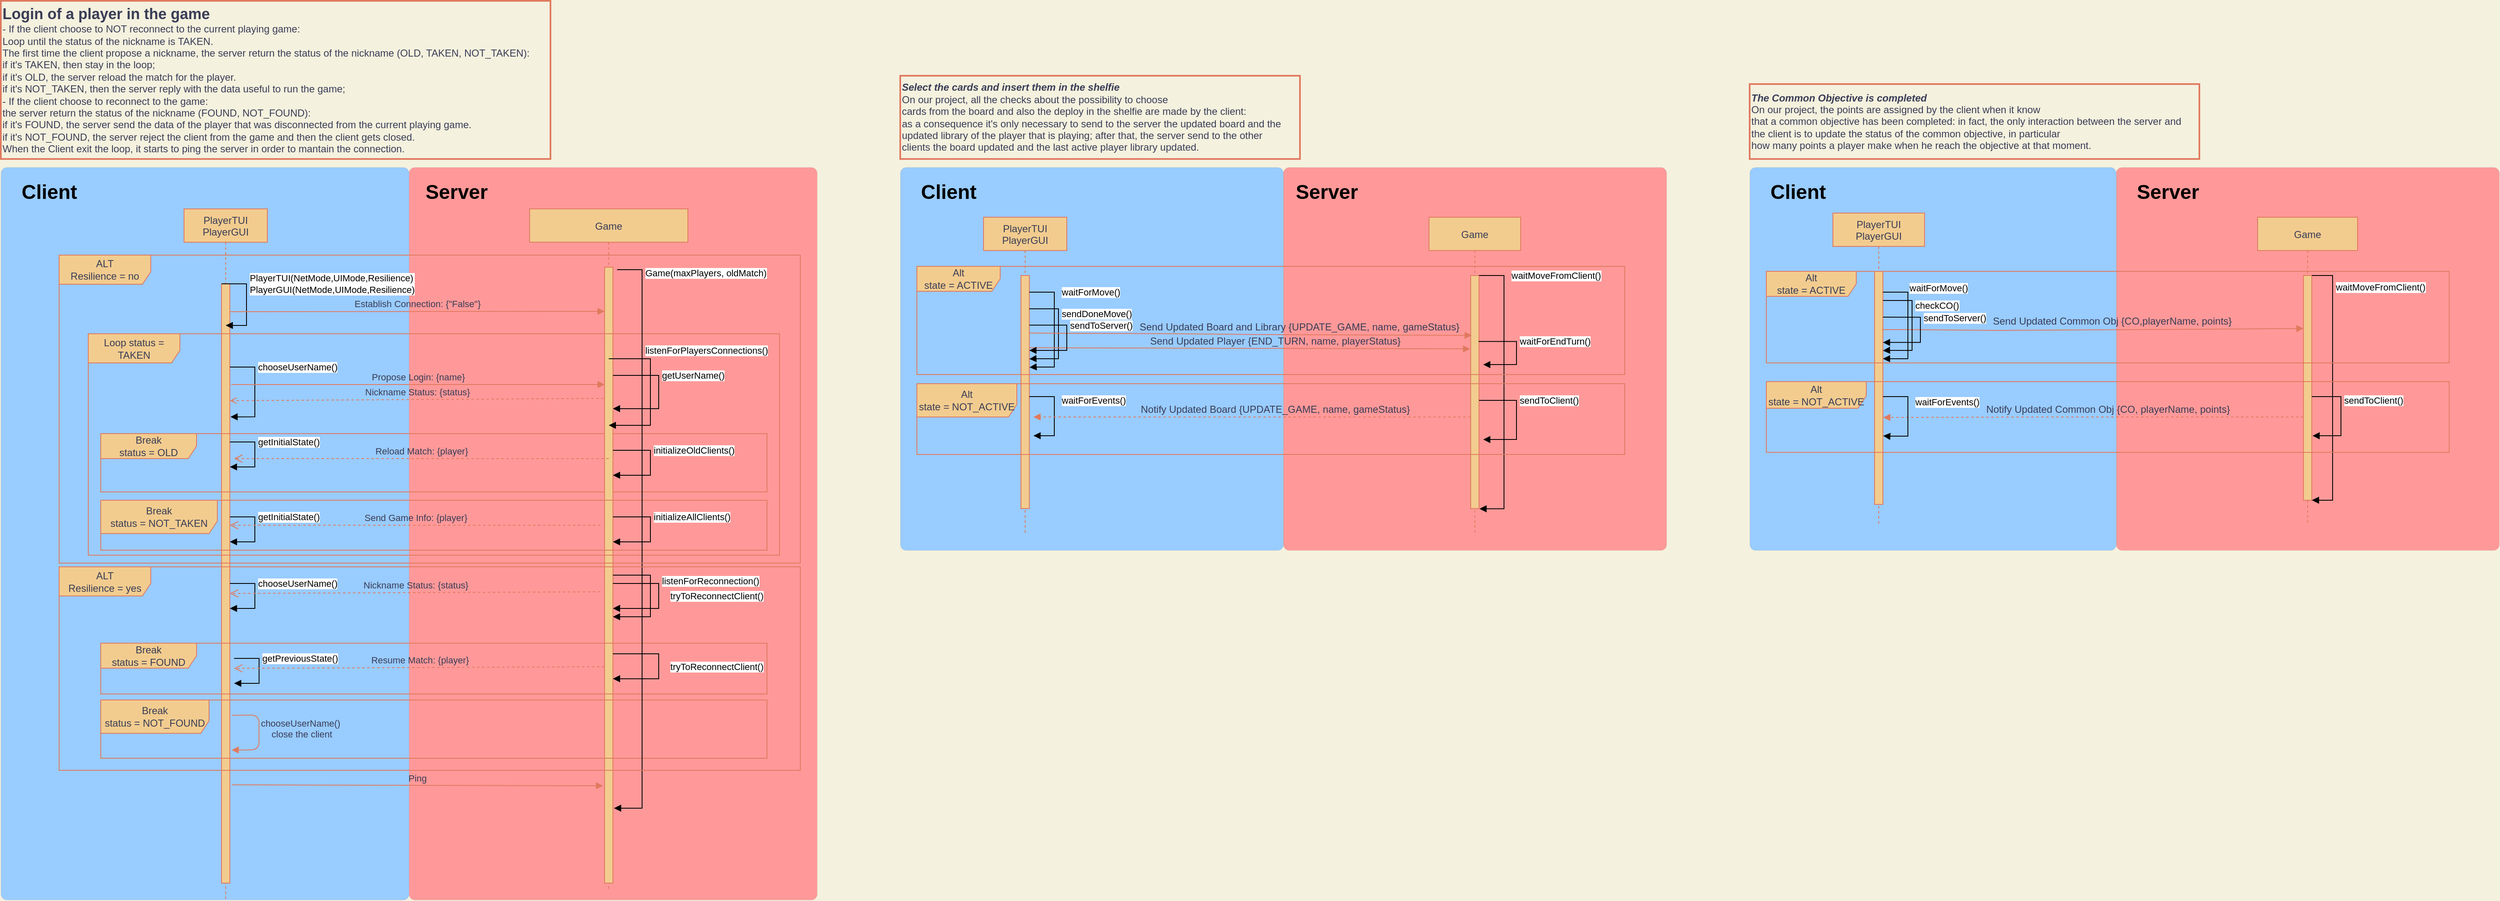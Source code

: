 <mxfile version="20.8.16" type="device"><diagram id="kgpKYQtTHZ0yAKxKKP6v" name="Page-1"><mxGraphModel dx="2836" dy="1667" grid="1" gridSize="10" guides="1" tooltips="1" connect="1" arrows="1" fold="1" page="1" pageScale="1" pageWidth="2000" pageHeight="1100" background="#F4F1DE" math="0" shadow="0"><root><mxCell id="0"/><mxCell id="1" parent="0"/><mxCell id="DIKwTeZklD__tIboTvKU-44" value="" style="rounded=1;whiteSpace=wrap;html=1;absoluteArcSize=1;arcSize=14;strokeWidth=0;fillColor=#FF9999;" parent="1" vertex="1"><mxGeometry x="2580" y="210" width="460" height="460" as="geometry"/></mxCell><mxCell id="DIKwTeZklD__tIboTvKU-43" value="" style="rounded=1;whiteSpace=wrap;html=1;absoluteArcSize=1;arcSize=14;strokeWidth=0;fillColor=#99CCFF;" parent="1" vertex="1"><mxGeometry x="2140" y="210" width="440" height="460" as="geometry"/></mxCell><mxCell id="DIKwTeZklD__tIboTvKU-39" value="" style="rounded=1;whiteSpace=wrap;html=1;absoluteArcSize=1;arcSize=14;strokeWidth=0;fillColor=#99CCFF;" parent="1" vertex="1"><mxGeometry x="1120" y="210" width="460" height="460" as="geometry"/></mxCell><mxCell id="DIKwTeZklD__tIboTvKU-40" value="" style="rounded=1;whiteSpace=wrap;html=1;absoluteArcSize=1;arcSize=14;strokeWidth=0;fillColor=#FF9999;" parent="1" vertex="1"><mxGeometry x="1580" y="210" width="460" height="460" as="geometry"/></mxCell><mxCell id="DIKwTeZklD__tIboTvKU-20" value="" style="rounded=1;whiteSpace=wrap;html=1;absoluteArcSize=1;arcSize=14;strokeWidth=0;fillColor=#FF9999;" parent="1" vertex="1"><mxGeometry x="530" y="210" width="490" height="880" as="geometry"/></mxCell><mxCell id="DIKwTeZklD__tIboTvKU-19" value="" style="rounded=1;whiteSpace=wrap;html=1;absoluteArcSize=1;arcSize=14;strokeWidth=0;fillColor=#99CCFF;" parent="1" vertex="1"><mxGeometry x="40" y="210" width="490" height="880" as="geometry"/></mxCell><mxCell id="3nuBFxr9cyL0pnOWT2aG-1" value="PlayerTUI&#10;PlayerGUI" style="shape=umlLifeline;perimeter=lifelinePerimeter;container=1;collapsible=0;recursiveResize=0;rounded=0;shadow=0;strokeWidth=1;labelBackgroundColor=none;fillColor=#F2CC8F;strokeColor=#E07A5F;fontColor=#393C56;" parent="1" vertex="1"><mxGeometry x="260" y="260" width="100" height="830" as="geometry"/></mxCell><mxCell id="3nuBFxr9cyL0pnOWT2aG-2" value="" style="points=[];perimeter=orthogonalPerimeter;rounded=0;shadow=0;strokeWidth=1;labelBackgroundColor=none;fillColor=#F2CC8F;strokeColor=#E07A5F;fontColor=#393C56;" parent="3nuBFxr9cyL0pnOWT2aG-1" vertex="1"><mxGeometry x="45" y="90" width="10" height="720" as="geometry"/></mxCell><mxCell id="DvWjEZ71yGDP0EpnaPY--21" value="PlayerTUI(NetMode,UIMode,Resilience)&lt;br&gt;PlayerGUI(NetMode,UIMode,Resilience)" style="edgeStyle=orthogonalEdgeStyle;html=1;align=left;spacingLeft=2;endArrow=block;rounded=0;" parent="3nuBFxr9cyL0pnOWT2aG-1" edge="1"><mxGeometry x="-0.428" relative="1" as="geometry"><mxPoint x="45" y="90" as="sourcePoint"/><Array as="points"><mxPoint x="45" y="90"/><mxPoint x="75" y="90"/><mxPoint x="75" y="140"/></Array><mxPoint x="50" y="140" as="targetPoint"/><mxPoint as="offset"/></mxGeometry></mxCell><mxCell id="DvWjEZ71yGDP0EpnaPY--23" value="chooseUserName()" style="edgeStyle=orthogonalEdgeStyle;html=1;align=left;spacingLeft=2;endArrow=block;rounded=0;entryX=1.077;entryY=0.222;entryDx=0;entryDy=0;entryPerimeter=0;" parent="3nuBFxr9cyL0pnOWT2aG-1" target="3nuBFxr9cyL0pnOWT2aG-2" edge="1"><mxGeometry x="-0.501" relative="1" as="geometry"><mxPoint x="55" y="190" as="sourcePoint"/><Array as="points"><mxPoint x="85" y="190"/><mxPoint x="85" y="250"/></Array><mxPoint x="60" y="210" as="targetPoint"/><mxPoint as="offset"/></mxGeometry></mxCell><mxCell id="DvWjEZ71yGDP0EpnaPY--28" value="getInitialState()" style="edgeStyle=orthogonalEdgeStyle;html=1;align=left;spacingLeft=2;endArrow=block;rounded=0;" parent="3nuBFxr9cyL0pnOWT2aG-1" edge="1"><mxGeometry x="-0.333" relative="1" as="geometry"><mxPoint x="55" y="280" as="sourcePoint"/><Array as="points"><mxPoint x="85" y="280"/><mxPoint x="85" y="310"/><mxPoint x="55" y="310"/></Array><mxPoint x="55" y="310" as="targetPoint"/><mxPoint as="offset"/></mxGeometry></mxCell><mxCell id="DvWjEZ71yGDP0EpnaPY--29" value="getInitialState()" style="edgeStyle=orthogonalEdgeStyle;html=1;align=left;spacingLeft=2;endArrow=block;rounded=0;" parent="3nuBFxr9cyL0pnOWT2aG-1" edge="1"><mxGeometry x="-0.333" relative="1" as="geometry"><mxPoint x="55" y="370" as="sourcePoint"/><Array as="points"><mxPoint x="85" y="370"/><mxPoint x="85" y="400"/><mxPoint x="55" y="400"/></Array><mxPoint x="55" y="400" as="targetPoint"/><mxPoint as="offset"/></mxGeometry></mxCell><mxCell id="DvWjEZ71yGDP0EpnaPY--30" value="chooseUserName()" style="edgeStyle=orthogonalEdgeStyle;html=1;align=left;spacingLeft=2;endArrow=block;rounded=0;" parent="3nuBFxr9cyL0pnOWT2aG-1" edge="1"><mxGeometry x="-0.333" relative="1" as="geometry"><mxPoint x="55.04" y="450" as="sourcePoint"/><Array as="points"><mxPoint x="85.04" y="450"/><mxPoint x="85.04" y="480"/><mxPoint x="55.04" y="480"/></Array><mxPoint x="55.04" y="480" as="targetPoint"/><mxPoint as="offset"/></mxGeometry></mxCell><mxCell id="DIKwTeZklD__tIboTvKU-37" value="chooseUserName()&#10; close the client" style="verticalAlign=bottom;endArrow=block;shadow=0;strokeWidth=1;labelBackgroundColor=none;strokeColor=#E07A5F;fontColor=#393C56;entryX=1.213;entryY=0.778;entryDx=0;entryDy=0;entryPerimeter=0;exitX=1.267;exitY=0.72;exitDx=0;exitDy=0;exitPerimeter=0;" parent="3nuBFxr9cyL0pnOWT2aG-1" source="3nuBFxr9cyL0pnOWT2aG-2" target="3nuBFxr9cyL0pnOWT2aG-2" edge="1"><mxGeometry x="0.2" y="50" relative="1" as="geometry"><mxPoint x="55" y="560" as="sourcePoint"/><mxPoint x="505" y="560" as="targetPoint"/><Array as="points"><mxPoint x="90" y="608"/><mxPoint x="90" y="650"/></Array><mxPoint as="offset"/></mxGeometry></mxCell><mxCell id="piRzlWC6sFXSqPDnS5Rc-24" value="getPreviousState()" style="edgeStyle=orthogonalEdgeStyle;html=1;align=left;spacingLeft=2;endArrow=block;rounded=0;" edge="1" parent="3nuBFxr9cyL0pnOWT2aG-1"><mxGeometry x="-0.333" relative="1" as="geometry"><mxPoint x="60.08" y="540" as="sourcePoint"/><Array as="points"><mxPoint x="90.08" y="540"/><mxPoint x="90.08" y="570"/><mxPoint x="60.08" y="570"/></Array><mxPoint x="60.08" y="570" as="targetPoint"/><mxPoint as="offset"/></mxGeometry></mxCell><mxCell id="xd97Cj7OGT5LDfM5PxOL-36" value="Break&lt;br&gt;status = OLD" style="shape=umlFrame;whiteSpace=wrap;html=1;fillStyle=auto;fillColor=#F2CC8F;width=115;height=30;swimlaneFillColor=none;labelBackgroundColor=none;strokeColor=#E07A5F;fontColor=#393C56;" parent="1" vertex="1"><mxGeometry x="160" y="530" width="800" height="70" as="geometry"/></mxCell><mxCell id="3nuBFxr9cyL0pnOWT2aG-5" value="Game" style="shape=umlLifeline;perimeter=lifelinePerimeter;container=1;collapsible=0;recursiveResize=0;rounded=0;shadow=0;strokeWidth=1;labelBackgroundColor=none;fillColor=#F2CC8F;strokeColor=#E07A5F;fontColor=#393C56;" parent="1" vertex="1"><mxGeometry x="675" y="260" width="190" height="820" as="geometry"/></mxCell><mxCell id="3nuBFxr9cyL0pnOWT2aG-6" value="" style="points=[];perimeter=orthogonalPerimeter;rounded=0;shadow=0;strokeWidth=1;labelBackgroundColor=none;fillColor=#F2CC8F;strokeColor=#E07A5F;fontColor=#393C56;" parent="3nuBFxr9cyL0pnOWT2aG-5" vertex="1"><mxGeometry x="90" y="70" width="10" height="740" as="geometry"/></mxCell><mxCell id="DvWjEZ71yGDP0EpnaPY--26" value="getUserName()" style="edgeStyle=orthogonalEdgeStyle;html=1;align=left;spacingLeft=2;endArrow=block;rounded=0;entryX=1;entryY=0.286;entryDx=0;entryDy=0;entryPerimeter=0;" parent="3nuBFxr9cyL0pnOWT2aG-5" edge="1"><mxGeometry x="-0.267" relative="1" as="geometry"><mxPoint x="100" y="200" as="sourcePoint"/><Array as="points"><mxPoint x="155" y="200"/><mxPoint x="155" y="240"/></Array><mxPoint x="100" y="239.95" as="targetPoint"/><mxPoint as="offset"/></mxGeometry></mxCell><mxCell id="DvWjEZ71yGDP0EpnaPY--32" value="initializeOldClients()" style="edgeStyle=orthogonalEdgeStyle;html=1;align=left;spacingLeft=2;endArrow=block;rounded=0;" parent="3nuBFxr9cyL0pnOWT2aG-5" edge="1"><mxGeometry x="-0.25" relative="1" as="geometry"><mxPoint x="100" y="290" as="sourcePoint"/><Array as="points"><mxPoint x="145" y="290"/><mxPoint x="145" y="320"/></Array><mxPoint x="100" y="320" as="targetPoint"/><mxPoint as="offset"/></mxGeometry></mxCell><mxCell id="DvWjEZ71yGDP0EpnaPY--33" value="initializeAllClients()" style="edgeStyle=orthogonalEdgeStyle;html=1;align=left;spacingLeft=2;endArrow=block;rounded=0;" parent="3nuBFxr9cyL0pnOWT2aG-5" edge="1"><mxGeometry x="-0.25" relative="1" as="geometry"><mxPoint x="100.0" y="370" as="sourcePoint"/><Array as="points"><mxPoint x="145" y="370"/><mxPoint x="145" y="400"/></Array><mxPoint x="100.0" y="400" as="targetPoint"/><mxPoint as="offset"/></mxGeometry></mxCell><mxCell id="DvWjEZ71yGDP0EpnaPY--36" value="listenForReconnection()" style="edgeStyle=orthogonalEdgeStyle;html=1;align=left;spacingLeft=2;endArrow=block;rounded=0;" parent="3nuBFxr9cyL0pnOWT2aG-5" edge="1"><mxGeometry x="-0.267" y="10" relative="1" as="geometry"><mxPoint x="100" y="440" as="sourcePoint"/><Array as="points"><mxPoint x="100" y="440"/><mxPoint x="145" y="440"/><mxPoint x="145" y="490"/></Array><mxPoint x="100" y="490" as="targetPoint"/><mxPoint as="offset"/></mxGeometry></mxCell><mxCell id="DvWjEZ71yGDP0EpnaPY--37" value="tryToReconnectClient()" style="edgeStyle=orthogonalEdgeStyle;html=1;align=left;spacingLeft=2;endArrow=block;rounded=0;entryX=1;entryY=0.286;entryDx=0;entryDy=0;entryPerimeter=0;" parent="3nuBFxr9cyL0pnOWT2aG-5" edge="1"><mxGeometry x="-0.0" y="10" relative="1" as="geometry"><mxPoint x="100" y="450" as="sourcePoint"/><Array as="points"><mxPoint x="100" y="450"/><mxPoint x="155" y="450"/><mxPoint x="155" y="480"/></Array><mxPoint x="100.0" y="479.95" as="targetPoint"/><mxPoint as="offset"/></mxGeometry></mxCell><mxCell id="xd97Cj7OGT5LDfM5PxOL-41" value="Send Game Info: {player}" style="html=1;verticalAlign=bottom;endArrow=open;dashed=1;endSize=8;rounded=0;labelBackgroundColor=none;strokeColor=#E07A5F;fontColor=#393C56;" parent="1" target="3nuBFxr9cyL0pnOWT2aG-2" edge="1"><mxGeometry x="-0.001" relative="1" as="geometry"><mxPoint x="760" y="640" as="sourcePoint"/><mxPoint x="320" y="640" as="targetPoint"/><mxPoint as="offset"/></mxGeometry></mxCell><mxCell id="xd97Cj7OGT5LDfM5PxOL-49" value="PlayerTUI&#10;PlayerGUI" style="shape=umlLifeline;perimeter=lifelinePerimeter;container=1;collapsible=0;recursiveResize=0;rounded=0;shadow=0;strokeWidth=1;labelBackgroundColor=none;fillColor=#F2CC8F;strokeColor=#E07A5F;fontColor=#393C56;" parent="1" vertex="1"><mxGeometry x="1220" y="270" width="100" height="380" as="geometry"/></mxCell><mxCell id="12" value="" style="points=[];perimeter=orthogonalPerimeter;rounded=0;shadow=0;strokeWidth=1;labelBackgroundColor=none;fillColor=#F2CC8F;strokeColor=#E07A5F;fontColor=#393C56;" parent="xd97Cj7OGT5LDfM5PxOL-49" vertex="1"><mxGeometry x="45" y="70" width="10" height="280" as="geometry"/></mxCell><mxCell id="DvWjEZ71yGDP0EpnaPY--43" value="waitForMove()" style="edgeStyle=orthogonalEdgeStyle;html=1;align=left;spacingLeft=2;endArrow=block;rounded=0;entryX=1.023;entryY=0.394;entryDx=0;entryDy=0;entryPerimeter=0;" parent="xd97Cj7OGT5LDfM5PxOL-49" target="12" edge="1"><mxGeometry x="-0.599" y="5" relative="1" as="geometry"><mxPoint x="55" y="90" as="sourcePoint"/><Array as="points"><mxPoint x="85" y="90"/><mxPoint x="85" y="180"/><mxPoint x="60" y="180"/></Array><mxPoint x="60" y="160" as="targetPoint"/><mxPoint as="offset"/></mxGeometry></mxCell><mxCell id="DvWjEZ71yGDP0EpnaPY--47" value="sendDoneMove()" style="edgeStyle=orthogonalEdgeStyle;html=1;align=left;spacingLeft=2;endArrow=block;rounded=0;entryX=1;entryY=0.358;entryDx=0;entryDy=0;entryPerimeter=0;" parent="xd97Cj7OGT5LDfM5PxOL-49" target="12" edge="1"><mxGeometry x="-0.375" relative="1" as="geometry"><mxPoint x="55" y="110.0" as="sourcePoint"/><Array as="points"><mxPoint x="90" y="110"/><mxPoint x="90" y="170"/><mxPoint x="60" y="170"/></Array><mxPoint x="60" y="157" as="targetPoint"/><mxPoint as="offset"/></mxGeometry></mxCell><mxCell id="DvWjEZ71yGDP0EpnaPY--44" value="waitForEvents()" style="edgeStyle=orthogonalEdgeStyle;html=1;align=left;spacingLeft=2;endArrow=block;rounded=0;" parent="xd97Cj7OGT5LDfM5PxOL-49" edge="1"><mxGeometry x="-0.323" y="5" relative="1" as="geometry"><mxPoint x="55" y="215.5" as="sourcePoint"/><Array as="points"><mxPoint x="85" y="215.5"/><mxPoint x="85" y="262.5"/><mxPoint x="60" y="262.5"/></Array><mxPoint x="60" y="262.5" as="targetPoint"/><mxPoint as="offset"/></mxGeometry></mxCell><mxCell id="xd97Cj7OGT5LDfM5PxOL-52" value="Game" style="shape=umlLifeline;perimeter=lifelinePerimeter;container=1;collapsible=0;recursiveResize=0;rounded=0;shadow=0;strokeWidth=1;labelBackgroundColor=none;fillColor=#F2CC8F;strokeColor=#E07A5F;fontColor=#393C56;" parent="1" vertex="1"><mxGeometry x="1755" y="270" width="110" height="380" as="geometry"/></mxCell><mxCell id="15" value="" style="points=[];perimeter=orthogonalPerimeter;rounded=0;shadow=0;strokeWidth=1;labelBackgroundColor=none;fillColor=#F2CC8F;strokeColor=#E07A5F;fontColor=#393C56;" parent="xd97Cj7OGT5LDfM5PxOL-52" vertex="1"><mxGeometry x="50" y="70" width="10" height="280" as="geometry"/></mxCell><mxCell id="DvWjEZ71yGDP0EpnaPY--45" value="waitMoveFromClient()" style="edgeStyle=orthogonalEdgeStyle;html=1;align=left;spacingLeft=2;endArrow=block;rounded=0;entryX=1.052;entryY=1.001;entryDx=0;entryDy=0;entryPerimeter=0;" parent="xd97Cj7OGT5LDfM5PxOL-52" target="15" edge="1"><mxGeometry x="-0.823" y="5" relative="1" as="geometry"><mxPoint x="60" y="70" as="sourcePoint"/><Array as="points"><mxPoint x="90" y="70"/><mxPoint x="90" y="350"/></Array><mxPoint x="65" y="160" as="targetPoint"/><mxPoint as="offset"/></mxGeometry></mxCell><mxCell id="DvWjEZ71yGDP0EpnaPY--46" value="sendToClient()" style="edgeStyle=orthogonalEdgeStyle;html=1;align=left;spacingLeft=2;endArrow=block;rounded=0;" parent="xd97Cj7OGT5LDfM5PxOL-52" edge="1"><mxGeometry x="-0.318" relative="1" as="geometry"><mxPoint x="60" y="220.02" as="sourcePoint"/><Array as="points"><mxPoint x="105" y="220"/><mxPoint x="105" y="267"/></Array><mxPoint x="65" y="267.02" as="targetPoint"/><mxPoint as="offset"/></mxGeometry></mxCell><mxCell id="DvWjEZ71yGDP0EpnaPY--51" value="waitForEndTurn()" style="edgeStyle=orthogonalEdgeStyle;html=1;align=left;spacingLeft=2;endArrow=block;rounded=0;exitX=0.941;exitY=0.283;exitDx=0;exitDy=0;exitPerimeter=0;" parent="xd97Cj7OGT5LDfM5PxOL-52" source="15" edge="1"><mxGeometry x="-0.196" relative="1" as="geometry"><mxPoint x="60" y="130.02" as="sourcePoint"/><Array as="points"><mxPoint x="105" y="149"/><mxPoint x="105" y="177"/></Array><mxPoint x="65" y="177.02" as="targetPoint"/><mxPoint as="offset"/></mxGeometry></mxCell><mxCell id="xd97Cj7OGT5LDfM5PxOL-73" value="PlayerTUI&#10;PlayerGUI" style="shape=umlLifeline;perimeter=lifelinePerimeter;container=1;collapsible=0;recursiveResize=0;rounded=0;shadow=0;strokeWidth=1;labelBackgroundColor=none;fillColor=#F2CC8F;strokeColor=#E07A5F;fontColor=#393C56;size=40;" parent="1" vertex="1"><mxGeometry x="2240" y="265" width="110" height="375" as="geometry"/></mxCell><mxCell id="xd97Cj7OGT5LDfM5PxOL-74" value="" style="points=[];perimeter=orthogonalPerimeter;rounded=0;shadow=0;strokeWidth=1;labelBackgroundColor=none;fillColor=#F2CC8F;strokeColor=#E07A5F;fontColor=#393C56;" parent="xd97Cj7OGT5LDfM5PxOL-73" vertex="1"><mxGeometry x="50" y="70" width="10" height="280" as="geometry"/></mxCell><mxCell id="WfIC341H3JlA9D3DnRTq-14" value="" style="verticalAlign=bottom;endArrow=block;shadow=0;strokeWidth=1;labelBackgroundColor=none;strokeColor=#E07A5F;fontColor=#393C56;entryX=0;entryY=0.236;entryDx=0;entryDy=0;entryPerimeter=0;" parent="xd97Cj7OGT5LDfM5PxOL-73" target="xd97Cj7OGT5LDfM5PxOL-76" edge="1"><mxGeometry x="-0.009" y="-30" relative="1" as="geometry"><mxPoint x="59" y="140" as="sourcePoint"/><mxPoint x="360" y="141" as="targetPoint"/><Array as="points"><mxPoint x="94" y="140"/><mxPoint x="194" y="141"/></Array><mxPoint as="offset"/></mxGeometry></mxCell><mxCell id="DvWjEZ71yGDP0EpnaPY--53" value="waitForMove()" style="edgeStyle=orthogonalEdgeStyle;html=1;align=left;spacingLeft=2;endArrow=block;rounded=0;" parent="xd97Cj7OGT5LDfM5PxOL-73" edge="1"><mxGeometry x="-0.599" y="5" relative="1" as="geometry"><mxPoint x="60" y="95.0" as="sourcePoint"/><Array as="points"><mxPoint x="90" y="95"/><mxPoint x="90" y="175"/><mxPoint x="60" y="175"/></Array><mxPoint x="60" y="175" as="targetPoint"/><mxPoint as="offset"/></mxGeometry></mxCell><mxCell id="DvWjEZ71yGDP0EpnaPY--54" value="checkCO()" style="edgeStyle=orthogonalEdgeStyle;html=1;align=left;spacingLeft=2;endArrow=block;rounded=0;entryX=1;entryY=0.358;entryDx=0;entryDy=0;entryPerimeter=0;" parent="xd97Cj7OGT5LDfM5PxOL-73" edge="1"><mxGeometry x="-0.375" relative="1" as="geometry"><mxPoint x="60" y="105.0" as="sourcePoint"/><Array as="points"><mxPoint x="95" y="105"/><mxPoint x="95" y="165"/><mxPoint x="65" y="165"/></Array><mxPoint x="60" y="165.24" as="targetPoint"/><mxPoint as="offset"/></mxGeometry></mxCell><mxCell id="xd97Cj7OGT5LDfM5PxOL-75" value="Game" style="shape=umlLifeline;perimeter=lifelinePerimeter;container=1;collapsible=0;recursiveResize=0;rounded=0;shadow=0;strokeWidth=1;labelBackgroundColor=none;fillColor=#F2CC8F;strokeColor=#E07A5F;fontColor=#393C56;" parent="1" vertex="1"><mxGeometry x="2750" y="270" width="120" height="370" as="geometry"/></mxCell><mxCell id="xd97Cj7OGT5LDfM5PxOL-76" value="" style="points=[];perimeter=orthogonalPerimeter;rounded=0;shadow=0;strokeWidth=1;labelBackgroundColor=none;fillColor=#F2CC8F;strokeColor=#E07A5F;fontColor=#393C56;" parent="xd97Cj7OGT5LDfM5PxOL-75" vertex="1"><mxGeometry x="55" y="70" width="10" height="270" as="geometry"/></mxCell><mxCell id="DvWjEZ71yGDP0EpnaPY--58" value="sendToClient()" style="edgeStyle=orthogonalEdgeStyle;html=1;align=left;spacingLeft=2;endArrow=block;rounded=0;entryX=1.086;entryY=0.713;entryDx=0;entryDy=0;entryPerimeter=0;" parent="xd97Cj7OGT5LDfM5PxOL-75" target="xd97Cj7OGT5LDfM5PxOL-76" edge="1"><mxGeometry x="-0.318" relative="1" as="geometry"><mxPoint x="65.0" y="215.52" as="sourcePoint"/><Array as="points"><mxPoint x="100" y="216"/><mxPoint x="100" y="262"/></Array><mxPoint x="70.0" y="262.52" as="targetPoint"/><mxPoint as="offset"/></mxGeometry></mxCell><mxCell id="DvWjEZ71yGDP0EpnaPY--56" value="waitMoveFromClient()" style="edgeStyle=orthogonalEdgeStyle;html=1;align=left;spacingLeft=2;endArrow=block;rounded=0;exitX=1.013;exitY=0;exitDx=0;exitDy=0;exitPerimeter=0;entryX=1.013;entryY=1;entryDx=0;entryDy=0;entryPerimeter=0;" parent="xd97Cj7OGT5LDfM5PxOL-75" source="xd97Cj7OGT5LDfM5PxOL-76" target="xd97Cj7OGT5LDfM5PxOL-76" edge="1"><mxGeometry x="-0.758" relative="1" as="geometry"><mxPoint x="70" y="70.0" as="sourcePoint"/><Array as="points"><mxPoint x="90" y="70"/><mxPoint x="90" y="340"/></Array><mxPoint x="70" y="340" as="targetPoint"/><mxPoint as="offset"/></mxGeometry></mxCell><mxCell id="3" value="&lt;div style=&quot;&quot;&gt;&lt;div&gt;&lt;b&gt;&lt;font style=&quot;font-size: 18px;&quot;&gt;Login of a player in the game&lt;/font&gt;&lt;/b&gt;&lt;/div&gt;&lt;div&gt;- If the client choose to NOT reconnect to the current playing game:&lt;/div&gt;&lt;div&gt;&lt;span style=&quot;&quot;&gt;&#9;&lt;/span&gt;Loop until the status of the nickname is TAKEN.&lt;/div&gt;&lt;div&gt;&lt;span style=&quot;&quot;&gt;&#9;&lt;/span&gt;The first time the client propose a nickname, the server return the status of the nickname (OLD, TAKEN, NOT_TAKEN):&amp;nbsp;&lt;/div&gt;&lt;div&gt;&lt;span style=&quot;&quot;&gt;&#9;&lt;/span&gt;if it's TAKEN, then stay in the loop;&lt;/div&gt;&lt;div&gt;if it's OLD, the server reload the match for the player.&lt;br&gt;&lt;/div&gt;&lt;div&gt;&lt;span style=&quot;&quot;&gt;&#9;&lt;/span&gt;if it's NOT_TAKEN, then the server reply with the data useful to run the game;&amp;nbsp;&lt;/div&gt;&lt;div&gt;- If the client choose to reconnect to the game:&lt;br&gt;&lt;/div&gt;&lt;div&gt;the server return the status of the nickname (FOUND, NOT_FOUND):&amp;nbsp;&lt;br&gt;&lt;/div&gt;&lt;div&gt;&lt;span style=&quot;&quot;&gt;&#9;&lt;/span&gt;&lt;/div&gt;&lt;div&gt;if it's FOUND, the server send the data of the player that was disconnected from the current playing game.&lt;/div&gt;&lt;div&gt;if it's NOT_FOUND, the server reject the client from the game and then the client gets closed.&lt;/div&gt;&lt;div style=&quot;&quot;&gt;When the Client exit the loop, it starts to ping the server in order to mantain the connection.&lt;/div&gt;&lt;/div&gt;" style="text;html=1;align=left;verticalAlign=middle;resizable=0;points=[];autosize=1;strokeColor=#E07A5F;fillColor=none;strokeWidth=2;labelBackgroundColor=none;fontColor=#393C56;" parent="1" vertex="1"><mxGeometry x="40" y="10" width="660" height="190" as="geometry"/></mxCell><mxCell id="10" value="&lt;div&gt;&lt;b&gt;&lt;i&gt;Select the cards and insert them in the shelfie&lt;/i&gt;&lt;/b&gt;&lt;/div&gt;&lt;div&gt;On our project, all the checks about the possibility to choose&amp;nbsp;&lt;/div&gt;&lt;div style=&quot;&quot;&gt;cards from the board and also the deploy in the shelfie are made by the client:&amp;nbsp;&lt;/div&gt;&lt;div&gt;as a consequence it's only necessary to send to the server the updated board and the&amp;nbsp;&lt;/div&gt;&lt;div&gt;updated library of the player that is playing; after that, the server send to the other&amp;nbsp;&lt;/div&gt;&lt;div&gt;clients the board updated and the last active player library updated.&lt;/div&gt;" style="text;html=1;align=left;verticalAlign=middle;resizable=0;points=[];autosize=1;strokeColor=#E07A5F;fillColor=none;strokeWidth=2;labelBackgroundColor=none;fontColor=#393C56;" parent="1" vertex="1"><mxGeometry x="1120" y="100" width="480" height="100" as="geometry"/></mxCell><mxCell id="11" value="&lt;div&gt;&lt;b&gt;&lt;i&gt;The Common Objective is completed&lt;/i&gt;&lt;/b&gt;&lt;/div&gt;&lt;div style=&quot;&quot;&gt;On our project, the points are assigned by the client when it know&amp;nbsp;&lt;/div&gt;&lt;div&gt;that a common objective has been completed: in fact, the only interaction between the server and&amp;nbsp;&lt;/div&gt;&lt;div&gt;the client is to update the status of the common objective, in particular&amp;nbsp;&lt;/div&gt;&lt;div&gt;how many points a player make when he reach the objective at that moment.&lt;/div&gt;" style="text;html=1;align=left;verticalAlign=middle;resizable=0;points=[];autosize=1;strokeColor=#E07A5F;fillColor=none;strokeWidth=2;labelBackgroundColor=none;fontColor=#393C56;" parent="1" vertex="1"><mxGeometry x="2140" y="110" width="540" height="90" as="geometry"/></mxCell><mxCell id="xd97Cj7OGT5LDfM5PxOL-46" value="Reload Match: {player}" style="html=1;verticalAlign=bottom;endArrow=open;dashed=1;endSize=8;rounded=0;labelBackgroundColor=none;strokeColor=#E07A5F;fontColor=#393C56;" parent="1" edge="1"><mxGeometry x="-0.001" relative="1" as="geometry"><mxPoint x="770" y="560" as="sourcePoint"/><mxPoint x="320" y="560" as="targetPoint"/><mxPoint as="offset"/></mxGeometry></mxCell><mxCell id="xd97Cj7OGT5LDfM5PxOL-19" value="Propose Login: {name}" style="html=1;verticalAlign=bottom;endArrow=block;rounded=0;labelBackgroundColor=none;strokeColor=#E07A5F;fontColor=#393C56;exitX=1.174;exitY=0.168;exitDx=0;exitDy=0;exitPerimeter=0;" parent="1" source="3nuBFxr9cyL0pnOWT2aG-2" target="3nuBFxr9cyL0pnOWT2aG-6" edge="1"><mxGeometry width="80" relative="1" as="geometry"><mxPoint x="425" y="450" as="sourcePoint"/><mxPoint x="510" y="450" as="targetPoint"/><mxPoint as="offset"/></mxGeometry></mxCell><mxCell id="WfIC341H3JlA9D3DnRTq-11" value="" style="verticalAlign=bottom;endArrow=block;shadow=0;strokeWidth=1;labelBackgroundColor=none;strokeColor=#E07A5F;fontColor=#393C56;dashed=1;entryX=1.033;entryY=0.627;entryDx=0;entryDy=0;entryPerimeter=0;" parent="1" source="xd97Cj7OGT5LDfM5PxOL-76" target="xd97Cj7OGT5LDfM5PxOL-74" edge="1"><mxGeometry x="1" y="-180" relative="1" as="geometry"><mxPoint x="2630" y="510" as="sourcePoint"/><mxPoint x="2420" y="510" as="targetPoint"/><Array as="points"><mxPoint x="2508" y="510"/></Array><mxPoint x="174" y="-131" as="offset"/></mxGeometry></mxCell><mxCell id="WfIC341H3JlA9D3DnRTq-16" value="Send Updated Common Obj {CO,playerName, points}" style="text;html=1;align=center;verticalAlign=middle;resizable=0;points=[];autosize=1;strokeColor=none;fillColor=none;fontColor=#393C56;" parent="1" vertex="1"><mxGeometry x="2420" y="380" width="310" height="30" as="geometry"/></mxCell><mxCell id="WfIC341H3JlA9D3DnRTq-13" value="Notify Updated Common Obj {CO, playerName, points}" style="text;html=1;align=center;verticalAlign=middle;resizable=0;points=[];autosize=1;strokeColor=none;fillColor=none;fontColor=#393C56;" parent="1" vertex="1"><mxGeometry x="2410" y="485.5" width="320" height="30" as="geometry"/></mxCell><mxCell id="WfIC341H3JlA9D3DnRTq-15" value="Alt&lt;br&gt;state = ACTIVE" style="shape=umlFrame;whiteSpace=wrap;html=1;strokeColor=#E07A5F;fontColor=#393C56;fillColor=#F2CC8F;width=108;height=30;" parent="1" vertex="1"><mxGeometry x="2160" y="335" width="820" height="110" as="geometry"/></mxCell><mxCell id="13" value="" style="verticalAlign=bottom;endArrow=block;shadow=0;strokeWidth=1;labelBackgroundColor=none;strokeColor=#E07A5F;fontColor=#393C56;exitX=1;exitY=0.247;exitDx=0;exitDy=0;exitPerimeter=0;entryX=0.133;entryY=0.257;entryDx=0;entryDy=0;entryPerimeter=0;" parent="1" source="12" target="15" edge="1"><mxGeometry x="-0.009" y="-30" relative="1" as="geometry"><mxPoint x="1419" y="410" as="sourcePoint"/><mxPoint x="1720" y="411" as="targetPoint"/><Array as="points"><mxPoint x="1454" y="410"/><mxPoint x="1554" y="411"/></Array><mxPoint as="offset"/></mxGeometry></mxCell><mxCell id="16" value="" style="verticalAlign=bottom;endArrow=block;shadow=0;strokeWidth=1;labelBackgroundColor=none;strokeColor=#E07A5F;fontColor=#393C56;dashed=1;entryX=1.5;entryY=0.607;entryDx=0;entryDy=0;entryPerimeter=0;" parent="1" source="15" target="12" edge="1"><mxGeometry x="1" y="-180" relative="1" as="geometry"><mxPoint x="1630" y="510" as="sourcePoint"/><mxPoint x="1420" y="510" as="targetPoint"/><Array as="points"><mxPoint x="1508" y="510"/></Array><mxPoint x="174" y="-131" as="offset"/></mxGeometry></mxCell><mxCell id="17" value="Send Updated Board and Library {UPDATE_GAME, name, gameStatus}" style="text;html=1;align=center;verticalAlign=middle;resizable=0;points=[];autosize=1;strokeColor=none;fillColor=none;fontColor=#393C56;" parent="1" vertex="1"><mxGeometry x="1394" y="387" width="410" height="30" as="geometry"/></mxCell><mxCell id="xd97Cj7OGT5LDfM5PxOL-17" value="Loop status = TAKEN" style="shape=umlFrame;whiteSpace=wrap;html=1;width=110;height=35;labelBackgroundColor=none;fillColor=#F2CC8F;strokeColor=#E07A5F;fontColor=#393C56;" parent="1" vertex="1"><mxGeometry x="145" y="410" width="830" height="266" as="geometry"/></mxCell><mxCell id="18" value="Notify Updated Board {UPDATE_GAME, name, gameStatus}" style="text;html=1;align=center;verticalAlign=middle;resizable=0;points=[];autosize=1;strokeColor=none;fillColor=none;fontColor=#393C56;" parent="1" vertex="1"><mxGeometry x="1395" y="485.5" width="350" height="30" as="geometry"/></mxCell><mxCell id="19" value="Alt&lt;br&gt;state = ACTIVE" style="shape=umlFrame;whiteSpace=wrap;html=1;strokeColor=#E07A5F;fontColor=#393C56;fillColor=#F2CC8F;width=100;height=30;" parent="1" vertex="1"><mxGeometry x="1140" y="329" width="850" height="130" as="geometry"/></mxCell><mxCell id="DIKwTeZklD__tIboTvKU-22" value="&lt;h1&gt;Client&lt;/h1&gt;" style="text;html=1;strokeColor=none;fillColor=none;spacing=5;spacingTop=-20;whiteSpace=wrap;overflow=hidden;rounded=0;" parent="1" vertex="1"><mxGeometry x="60" y="220" width="90" height="40" as="geometry"/></mxCell><mxCell id="DIKwTeZklD__tIboTvKU-23" value="&lt;h1&gt;Server&lt;/h1&gt;" style="text;html=1;strokeColor=none;fillColor=none;spacing=5;spacingTop=-20;whiteSpace=wrap;overflow=hidden;rounded=0;" parent="1" vertex="1"><mxGeometry x="545" y="220" width="90" height="40" as="geometry"/></mxCell><mxCell id="xd97Cj7OGT5LDfM5PxOL-20" value="Nickname Status: {status}" style="html=1;verticalAlign=bottom;endArrow=open;rounded=0;dashed=1;endFill=0;labelBackgroundColor=none;strokeColor=#E07A5F;fontColor=#393C56;entryX=1;entryY=0.195;entryDx=0;entryDy=0;entryPerimeter=0;exitX=-0.096;exitY=0.213;exitDx=0;exitDy=0;exitPerimeter=0;" parent="1" source="3nuBFxr9cyL0pnOWT2aG-6" target="3nuBFxr9cyL0pnOWT2aG-2" edge="1"><mxGeometry width="80" relative="1" as="geometry"><mxPoint x="610" y="480" as="sourcePoint"/><mxPoint x="545" y="480" as="targetPoint"/></mxGeometry></mxCell><mxCell id="xd97Cj7OGT5LDfM5PxOL-23" value="Break&lt;br&gt;status = NOT_TAKEN" style="shape=umlFrame;whiteSpace=wrap;html=1;width=140;height=40;labelBackgroundColor=none;fillColor=#F2CC8F;strokeColor=#E07A5F;fontColor=#393C56;" parent="1" vertex="1"><mxGeometry x="160" y="610" width="800" height="60" as="geometry"/></mxCell><mxCell id="xd97Cj7OGT5LDfM5PxOL-47" value="Ping" style="html=1;verticalAlign=bottom;endArrow=block;rounded=0;labelBackgroundColor=none;strokeColor=#E07A5F;fontColor=#393C56;exitX=1.222;exitY=0.836;exitDx=0;exitDy=0;exitPerimeter=0;entryX=-0.187;entryY=0.842;entryDx=0;entryDy=0;entryPerimeter=0;" parent="1" source="3nuBFxr9cyL0pnOWT2aG-2" target="3nuBFxr9cyL0pnOWT2aG-6" edge="1"><mxGeometry width="80" relative="1" as="geometry"><mxPoint x="315" y="730" as="sourcePoint"/><mxPoint x="760" y="849" as="targetPoint"/></mxGeometry></mxCell><mxCell id="DIKwTeZklD__tIboTvKU-26" value="Break&lt;br&gt;status = FOUND" style="shape=umlFrame;whiteSpace=wrap;html=1;fillStyle=auto;fillColor=#F2CC8F;width=115;height=30;swimlaneFillColor=none;labelBackgroundColor=none;strokeColor=#E07A5F;fontColor=#393C56;" parent="1" vertex="1"><mxGeometry x="160" y="781.75" width="800" height="61" as="geometry"/></mxCell><mxCell id="DIKwTeZklD__tIboTvKU-27" value="Nickname Status: {status}" style="html=1;verticalAlign=bottom;endArrow=open;dashed=1;endSize=8;rounded=0;exitX=-0.038;exitY=0.596;exitDx=0;exitDy=0;exitPerimeter=0;labelBackgroundColor=none;strokeColor=#E07A5F;fontColor=#393C56;entryX=0.14;entryY=0.714;entryDx=0;entryDy=0;entryPerimeter=0;" parent="1" edge="1"><mxGeometry x="-0.001" relative="1" as="geometry"><mxPoint x="759.82" y="720" as="sourcePoint"/><mxPoint x="315.0" y="721.98" as="targetPoint"/><mxPoint as="offset"/></mxGeometry></mxCell><mxCell id="DIKwTeZklD__tIboTvKU-29" value="Break&lt;br&gt;status = NOT_FOUND" style="shape=umlFrame;whiteSpace=wrap;html=1;fillStyle=auto;fillColor=#F2CC8F;width=130;height=40;swimlaneFillColor=none;labelBackgroundColor=none;strokeColor=#E07A5F;fontColor=#393C56;" parent="1" vertex="1"><mxGeometry x="160" y="850" width="800" height="70" as="geometry"/></mxCell><mxCell id="DIKwTeZklD__tIboTvKU-41" value="&lt;h1&gt;Client&lt;/h1&gt;" style="text;html=1;strokeColor=none;fillColor=none;spacing=5;spacingTop=-20;whiteSpace=wrap;overflow=hidden;rounded=0;" parent="1" vertex="1"><mxGeometry x="1140" y="220" width="90" height="40" as="geometry"/></mxCell><mxCell id="DIKwTeZklD__tIboTvKU-42" value="&lt;h1&gt;Server&lt;/h1&gt;" style="text;html=1;strokeColor=none;fillColor=none;spacing=5;spacingTop=-20;whiteSpace=wrap;overflow=hidden;rounded=0;" parent="1" vertex="1"><mxGeometry x="1590" y="220" width="90" height="40" as="geometry"/></mxCell><mxCell id="DIKwTeZklD__tIboTvKU-45" value="&lt;h1&gt;Client&lt;/h1&gt;" style="text;html=1;strokeColor=none;fillColor=none;spacing=5;spacingTop=-20;whiteSpace=wrap;overflow=hidden;rounded=0;" parent="1" vertex="1"><mxGeometry x="2160" y="220" width="90" height="40" as="geometry"/></mxCell><mxCell id="DIKwTeZklD__tIboTvKU-46" value="&lt;h1&gt;Server&lt;/h1&gt;" style="text;html=1;strokeColor=none;fillColor=none;spacing=5;spacingTop=-20;whiteSpace=wrap;overflow=hidden;rounded=0;" parent="1" vertex="1"><mxGeometry x="2600" y="220" width="90" height="40" as="geometry"/></mxCell><mxCell id="DvWjEZ71yGDP0EpnaPY--19" value="Establish Connection: {&quot;False&quot;}" style="html=1;verticalAlign=bottom;endArrow=block;rounded=0;labelBackgroundColor=none;strokeColor=#E07A5F;fontColor=#393C56;entryX=0.5;entryY=0.24;entryDx=0;entryDy=0;entryPerimeter=0;exitX=1.04;exitY=0.336;exitDx=0;exitDy=0;exitPerimeter=0;" parent="1" edge="1"><mxGeometry width="80" relative="1" as="geometry"><mxPoint x="315.4" y="383.44" as="sourcePoint"/><mxPoint x="765" y="383.0" as="targetPoint"/><mxPoint as="offset"/></mxGeometry></mxCell><mxCell id="DvWjEZ71yGDP0EpnaPY--24" value="Game(maxPlayers, oldMatch)" style="edgeStyle=orthogonalEdgeStyle;html=1;align=left;spacingLeft=2;endArrow=block;rounded=0;entryX=1.129;entryY=0.879;entryDx=0;entryDy=0;entryPerimeter=0;" parent="1" edge="1" target="3nuBFxr9cyL0pnOWT2aG-6"><mxGeometry x="-0.906" relative="1" as="geometry"><mxPoint x="780" y="333" as="sourcePoint"/><Array as="points"><mxPoint x="810" y="333"/><mxPoint x="810" y="980"/><mxPoint x="776" y="980"/></Array><mxPoint x="780" y="910" as="targetPoint"/><mxPoint as="offset"/></mxGeometry></mxCell><mxCell id="DvWjEZ71yGDP0EpnaPY--25" value="listenForPlayersConnections()" style="edgeStyle=orthogonalEdgeStyle;html=1;align=left;spacingLeft=2;endArrow=block;rounded=0;" parent="1" edge="1"><mxGeometry x="-0.474" y="10" relative="1" as="geometry"><mxPoint x="780" y="440" as="sourcePoint"/><Array as="points"><mxPoint x="770" y="440"/><mxPoint x="820" y="440"/><mxPoint x="820" y="520"/></Array><mxPoint x="770" y="520" as="targetPoint"/><mxPoint as="offset"/></mxGeometry></mxCell><mxCell id="DvWjEZ71yGDP0EpnaPY--48" value="" style="verticalAlign=bottom;endArrow=block;shadow=0;strokeWidth=1;labelBackgroundColor=none;strokeColor=#E07A5F;fontColor=#393C56;exitX=1.048;exitY=0.31;exitDx=0;exitDy=0;exitPerimeter=0;entryX=-0.063;entryY=0.315;entryDx=0;entryDy=0;entryPerimeter=0;" parent="1" source="12" target="15" edge="1"><mxGeometry x="-0.009" y="-30" relative="1" as="geometry"><mxPoint x="1339.33" y="428.6" as="sourcePoint"/><mxPoint x="1800.66" y="431.4" as="targetPoint"/><Array as="points"/><mxPoint as="offset"/></mxGeometry></mxCell><mxCell id="DvWjEZ71yGDP0EpnaPY--49" value="Send Updated Player {END_TURN, name, playerStatus}" style="text;html=1;align=center;verticalAlign=middle;resizable=0;points=[];autosize=1;strokeColor=none;fillColor=none;fontColor=#393C56;" parent="1" vertex="1"><mxGeometry x="1410" y="404" width="320" height="30" as="geometry"/></mxCell><mxCell id="DvWjEZ71yGDP0EpnaPY--50" value="sendToServer()" style="edgeStyle=orthogonalEdgeStyle;html=1;align=left;spacingLeft=2;endArrow=block;rounded=0;exitX=1.01;exitY=0.213;exitDx=0;exitDy=0;exitPerimeter=0;" parent="1" source="12" edge="1"><mxGeometry x="-0.247" relative="1" as="geometry"><mxPoint x="1280" y="400" as="sourcePoint"/><Array as="points"><mxPoint x="1320" y="400"/><mxPoint x="1320" y="430"/></Array><mxPoint x="1275" y="430" as="targetPoint"/><mxPoint as="offset"/></mxGeometry></mxCell><mxCell id="14" value="Alt&lt;br&gt;state = NOT_ACTIVE" style="shape=umlFrame;whiteSpace=wrap;html=1;fillStyle=auto;fillColor=#F2CC8F;width=120;height=40;labelBackgroundColor=none;strokeColor=#E07A5F;fontColor=#393C56;" parent="1" vertex="1"><mxGeometry x="1140" y="470" width="850" height="85" as="geometry"/></mxCell><mxCell id="xd97Cj7OGT5LDfM5PxOL-77" value="Alt&lt;br&gt;state = NOT_ACTIVE" style="shape=umlFrame;whiteSpace=wrap;html=1;fillStyle=auto;fillColor=#F2CC8F;width=120;height=32;labelBackgroundColor=none;strokeColor=#E07A5F;fontColor=#393C56;" parent="1" vertex="1"><mxGeometry x="2160" y="467.5" width="820" height="85" as="geometry"/></mxCell><mxCell id="DvWjEZ71yGDP0EpnaPY--55" value="sendToServer()" style="edgeStyle=orthogonalEdgeStyle;html=1;align=left;spacingLeft=2;endArrow=block;rounded=0;exitX=1.01;exitY=0.213;exitDx=0;exitDy=0;exitPerimeter=0;" parent="1" edge="1"><mxGeometry x="-0.247" relative="1" as="geometry"><mxPoint x="2300.1" y="390.06" as="sourcePoint"/><Array as="points"><mxPoint x="2345" y="390.42"/><mxPoint x="2345" y="420.42"/></Array><mxPoint x="2300" y="420.42" as="targetPoint"/><mxPoint as="offset"/></mxGeometry></mxCell><mxCell id="DvWjEZ71yGDP0EpnaPY--59" value="waitForEvents()" style="edgeStyle=orthogonalEdgeStyle;html=1;align=left;spacingLeft=2;endArrow=block;rounded=0;entryX=1.033;entryY=0.706;entryDx=0;entryDy=0;entryPerimeter=0;" parent="1" target="xd97Cj7OGT5LDfM5PxOL-74" edge="1"><mxGeometry x="-0.323" y="5" relative="1" as="geometry"><mxPoint x="2300.0" y="485.5" as="sourcePoint"/><Array as="points"><mxPoint x="2330" y="485"/><mxPoint x="2330" y="533"/><mxPoint x="2305" y="533"/></Array><mxPoint x="2305.0" y="532.5" as="targetPoint"/><mxPoint as="offset"/></mxGeometry></mxCell><mxCell id="piRzlWC6sFXSqPDnS5Rc-21" value="ALT&lt;br&gt;Resilience = no" style="shape=umlFrame;whiteSpace=wrap;html=1;width=110;height=35;labelBackgroundColor=none;fillColor=#F2CC8F;strokeColor=#E07A5F;fontColor=#393C56;" vertex="1" parent="1"><mxGeometry x="110" y="315.5" width="890" height="370" as="geometry"/></mxCell><mxCell id="piRzlWC6sFXSqPDnS5Rc-23" value="Resume Match: {player}" style="html=1;verticalAlign=bottom;endArrow=open;dashed=1;endSize=8;rounded=0;exitX=-0.038;exitY=0.596;exitDx=0;exitDy=0;exitPerimeter=0;labelBackgroundColor=none;strokeColor=#E07A5F;fontColor=#393C56;entryX=0.14;entryY=0.714;entryDx=0;entryDy=0;entryPerimeter=0;" edge="1" parent="1"><mxGeometry x="-0.001" relative="1" as="geometry"><mxPoint x="764.82" y="810" as="sourcePoint"/><mxPoint x="320.0" y="811.98" as="targetPoint"/><mxPoint as="offset"/></mxGeometry></mxCell><mxCell id="piRzlWC6sFXSqPDnS5Rc-25" value="ALT&lt;br&gt;Resilience = yes" style="shape=umlFrame;whiteSpace=wrap;html=1;width=110;height=35;labelBackgroundColor=none;fillColor=#F2CC8F;strokeColor=#E07A5F;fontColor=#393C56;" vertex="1" parent="1"><mxGeometry x="110" y="690" width="890" height="244.5" as="geometry"/></mxCell><mxCell id="piRzlWC6sFXSqPDnS5Rc-26" value="tryToReconnectClient()" style="edgeStyle=orthogonalEdgeStyle;html=1;align=left;spacingLeft=2;endArrow=block;rounded=0;entryX=1;entryY=0.286;entryDx=0;entryDy=0;entryPerimeter=0;" edge="1" parent="1"><mxGeometry x="-0.0" y="10" relative="1" as="geometry"><mxPoint x="775" y="794.5" as="sourcePoint"/><Array as="points"><mxPoint x="775" y="794.5"/><mxPoint x="830" y="794.5"/><mxPoint x="830" y="824.5"/></Array><mxPoint x="775" y="824.45" as="targetPoint"/><mxPoint as="offset"/></mxGeometry></mxCell></root></mxGraphModel></diagram></mxfile>
